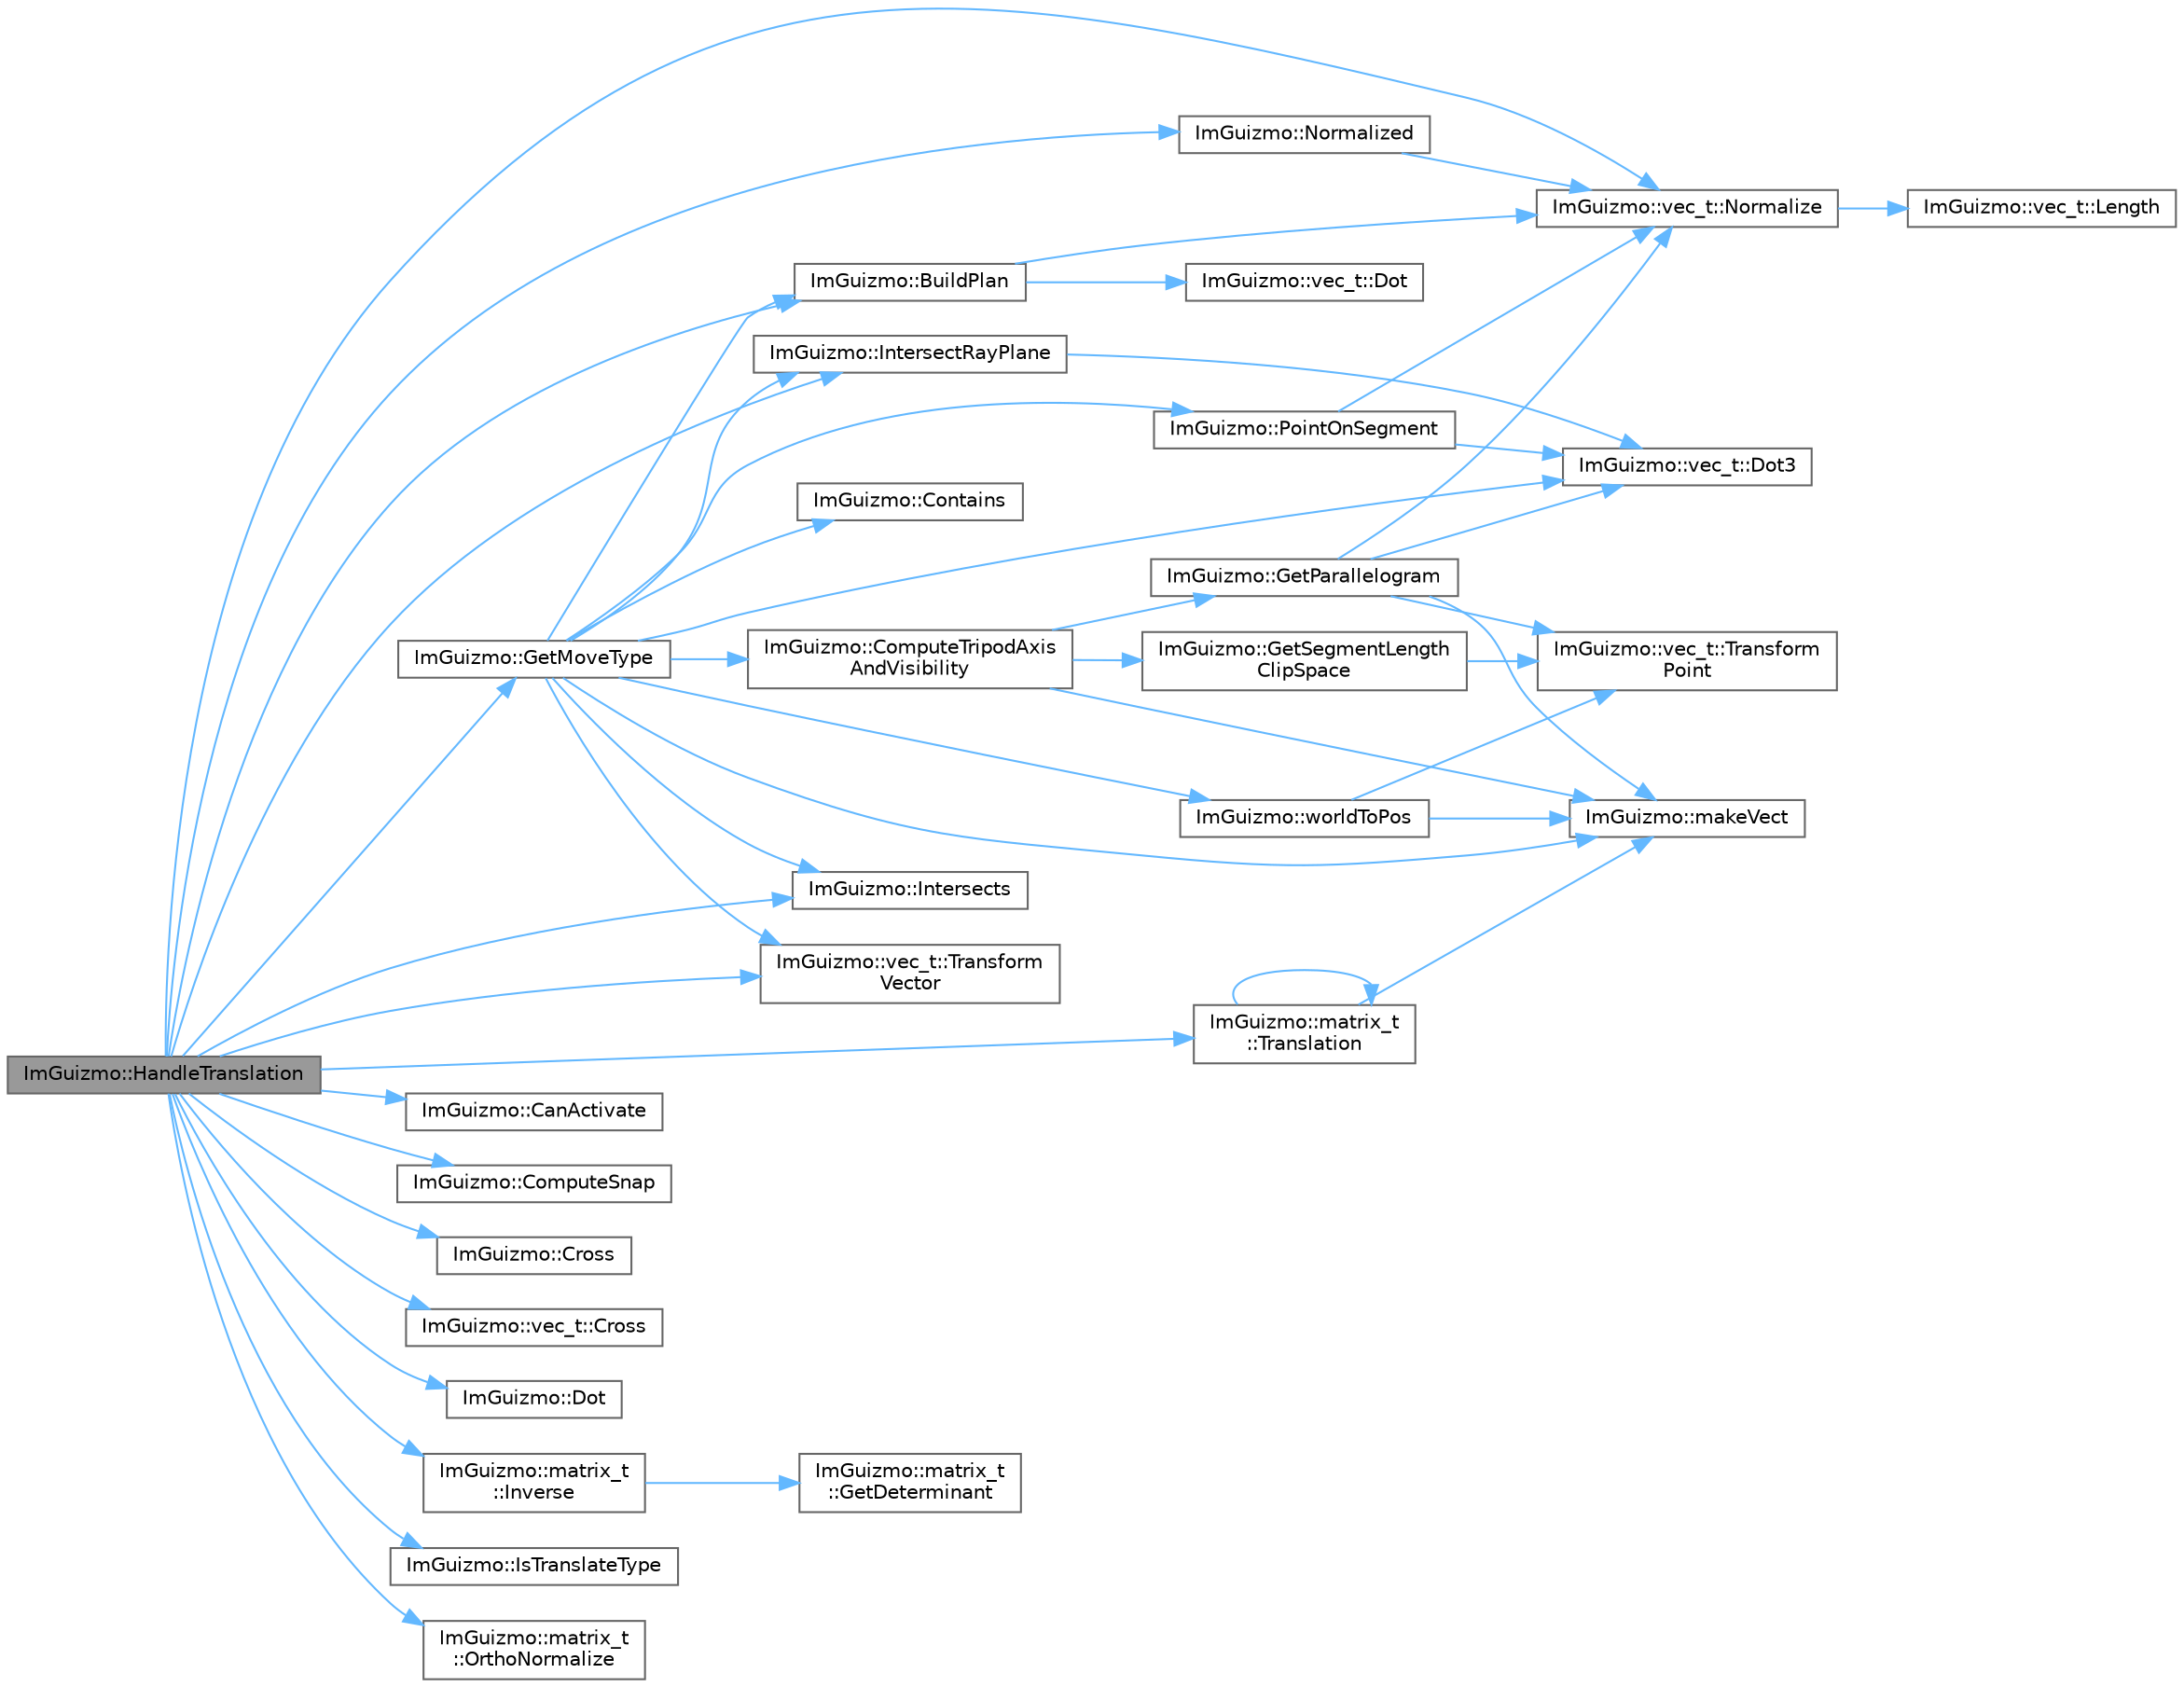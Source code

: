 digraph "ImGuizmo::HandleTranslation"
{
 // LATEX_PDF_SIZE
  bgcolor="transparent";
  edge [fontname=Helvetica,fontsize=10,labelfontname=Helvetica,labelfontsize=10];
  node [fontname=Helvetica,fontsize=10,shape=box,height=0.2,width=0.4];
  rankdir="LR";
  Node1 [id="Node000001",label="ImGuizmo::HandleTranslation",height=0.2,width=0.4,color="gray40", fillcolor="grey60", style="filled", fontcolor="black",tooltip=" "];
  Node1 -> Node2 [id="edge1_Node000001_Node000002",color="steelblue1",style="solid",tooltip=" "];
  Node2 [id="Node000002",label="ImGuizmo::BuildPlan",height=0.2,width=0.4,color="grey40", fillcolor="white", style="filled",URL="$namespace_im_guizmo.html#a9957d966cf6e46e6d9a9915d94c6bad9",tooltip=" "];
  Node2 -> Node3 [id="edge2_Node000002_Node000003",color="steelblue1",style="solid",tooltip=" "];
  Node3 [id="Node000003",label="ImGuizmo::vec_t::Dot",height=0.2,width=0.4,color="grey40", fillcolor="white", style="filled",URL="$struct_im_guizmo_1_1vec__t.html#a5114392eb0c3ffd869c2393465a01484",tooltip=" "];
  Node2 -> Node4 [id="edge3_Node000002_Node000004",color="steelblue1",style="solid",tooltip=" "];
  Node4 [id="Node000004",label="ImGuizmo::vec_t::Normalize",height=0.2,width=0.4,color="grey40", fillcolor="white", style="filled",URL="$struct_im_guizmo_1_1vec__t.html#af017b8aa014292dc855f180448a66579",tooltip=" "];
  Node4 -> Node5 [id="edge4_Node000004_Node000005",color="steelblue1",style="solid",tooltip=" "];
  Node5 [id="Node000005",label="ImGuizmo::vec_t::Length",height=0.2,width=0.4,color="grey40", fillcolor="white", style="filled",URL="$struct_im_guizmo_1_1vec__t.html#a5fdc55e19fe7a468751ab9a8a77ebf23",tooltip=" "];
  Node1 -> Node6 [id="edge5_Node000001_Node000006",color="steelblue1",style="solid",tooltip=" "];
  Node6 [id="Node000006",label="ImGuizmo::CanActivate",height=0.2,width=0.4,color="grey40", fillcolor="white", style="filled",URL="$namespace_im_guizmo.html#aa077cf24bd11603c77ab04278ddc18f4",tooltip=" "];
  Node1 -> Node7 [id="edge6_Node000001_Node000007",color="steelblue1",style="solid",tooltip=" "];
  Node7 [id="Node000007",label="ImGuizmo::ComputeSnap",height=0.2,width=0.4,color="grey40", fillcolor="white", style="filled",URL="$namespace_im_guizmo.html#a92bcd3b47781cb634bf55b63d22ba31e",tooltip=" "];
  Node1 -> Node8 [id="edge7_Node000001_Node000008",color="steelblue1",style="solid",tooltip=" "];
  Node8 [id="Node000008",label="ImGuizmo::Cross",height=0.2,width=0.4,color="grey40", fillcolor="white", style="filled",URL="$namespace_im_guizmo.html#a4ce35a6d2e403a221701a2e8801d5642",tooltip=" "];
  Node1 -> Node9 [id="edge8_Node000001_Node000009",color="steelblue1",style="solid",tooltip=" "];
  Node9 [id="Node000009",label="ImGuizmo::vec_t::Cross",height=0.2,width=0.4,color="grey40", fillcolor="white", style="filled",URL="$struct_im_guizmo_1_1vec__t.html#a0da3b8e0cf1175f4eb0c95c0080b524d",tooltip=" "];
  Node1 -> Node10 [id="edge9_Node000001_Node000010",color="steelblue1",style="solid",tooltip=" "];
  Node10 [id="Node000010",label="ImGuizmo::Dot",height=0.2,width=0.4,color="grey40", fillcolor="white", style="filled",URL="$namespace_im_guizmo.html#aaf7169590757c87a75b7ea5e55bb1e9c",tooltip=" "];
  Node1 -> Node11 [id="edge10_Node000001_Node000011",color="steelblue1",style="solid",tooltip=" "];
  Node11 [id="Node000011",label="ImGuizmo::GetMoveType",height=0.2,width=0.4,color="grey40", fillcolor="white", style="filled",URL="$namespace_im_guizmo.html#aba5d7634d7362b86019d416dd653ac4a",tooltip=" "];
  Node11 -> Node2 [id="edge11_Node000011_Node000002",color="steelblue1",style="solid",tooltip=" "];
  Node11 -> Node12 [id="edge12_Node000011_Node000012",color="steelblue1",style="solid",tooltip=" "];
  Node12 [id="Node000012",label="ImGuizmo::ComputeTripodAxis\lAndVisibility",height=0.2,width=0.4,color="grey40", fillcolor="white", style="filled",URL="$namespace_im_guizmo.html#abf64e5189af3402036c3bc58b91a48df",tooltip=" "];
  Node12 -> Node13 [id="edge13_Node000012_Node000013",color="steelblue1",style="solid",tooltip=" "];
  Node13 [id="Node000013",label="ImGuizmo::GetParallelogram",height=0.2,width=0.4,color="grey40", fillcolor="white", style="filled",URL="$namespace_im_guizmo.html#a6c9d9890fd2ec8a222b526c1f5290e10",tooltip=" "];
  Node13 -> Node14 [id="edge14_Node000013_Node000014",color="steelblue1",style="solid",tooltip=" "];
  Node14 [id="Node000014",label="ImGuizmo::vec_t::Dot3",height=0.2,width=0.4,color="grey40", fillcolor="white", style="filled",URL="$struct_im_guizmo_1_1vec__t.html#af69c3a1f7a5816939c1d19cb4c7ebf76",tooltip=" "];
  Node13 -> Node15 [id="edge15_Node000013_Node000015",color="steelblue1",style="solid",tooltip=" "];
  Node15 [id="Node000015",label="ImGuizmo::makeVect",height=0.2,width=0.4,color="grey40", fillcolor="white", style="filled",URL="$namespace_im_guizmo.html#a640be01f179c80230cd4b7ee9b298456",tooltip=" "];
  Node13 -> Node4 [id="edge16_Node000013_Node000004",color="steelblue1",style="solid",tooltip=" "];
  Node13 -> Node16 [id="edge17_Node000013_Node000016",color="steelblue1",style="solid",tooltip=" "];
  Node16 [id="Node000016",label="ImGuizmo::vec_t::Transform\lPoint",height=0.2,width=0.4,color="grey40", fillcolor="white", style="filled",URL="$struct_im_guizmo_1_1vec__t.html#a904cb32e9200475ae5a9f5c918816dc2",tooltip=" "];
  Node12 -> Node17 [id="edge18_Node000012_Node000017",color="steelblue1",style="solid",tooltip=" "];
  Node17 [id="Node000017",label="ImGuizmo::GetSegmentLength\lClipSpace",height=0.2,width=0.4,color="grey40", fillcolor="white", style="filled",URL="$namespace_im_guizmo.html#a672e34453f8e0303f8d268e29422fe1d",tooltip=" "];
  Node17 -> Node16 [id="edge19_Node000017_Node000016",color="steelblue1",style="solid",tooltip=" "];
  Node12 -> Node15 [id="edge20_Node000012_Node000015",color="steelblue1",style="solid",tooltip=" "];
  Node11 -> Node18 [id="edge21_Node000011_Node000018",color="steelblue1",style="solid",tooltip=" "];
  Node18 [id="Node000018",label="ImGuizmo::Contains",height=0.2,width=0.4,color="grey40", fillcolor="white", style="filled",URL="$namespace_im_guizmo.html#a495d241625c731c03be4b3a764dae2d0",tooltip=" "];
  Node11 -> Node14 [id="edge22_Node000011_Node000014",color="steelblue1",style="solid",tooltip=" "];
  Node11 -> Node19 [id="edge23_Node000011_Node000019",color="steelblue1",style="solid",tooltip=" "];
  Node19 [id="Node000019",label="ImGuizmo::IntersectRayPlane",height=0.2,width=0.4,color="grey40", fillcolor="white", style="filled",URL="$namespace_im_guizmo.html#afcffd45f3c36d533705237a661a4b332",tooltip=" "];
  Node19 -> Node14 [id="edge24_Node000019_Node000014",color="steelblue1",style="solid",tooltip=" "];
  Node11 -> Node20 [id="edge25_Node000011_Node000020",color="steelblue1",style="solid",tooltip=" "];
  Node20 [id="Node000020",label="ImGuizmo::Intersects",height=0.2,width=0.4,color="grey40", fillcolor="white", style="filled",URL="$namespace_im_guizmo.html#a1ab785a4193bf54632444d3fa34890be",tooltip=" "];
  Node11 -> Node15 [id="edge26_Node000011_Node000015",color="steelblue1",style="solid",tooltip=" "];
  Node11 -> Node21 [id="edge27_Node000011_Node000021",color="steelblue1",style="solid",tooltip=" "];
  Node21 [id="Node000021",label="ImGuizmo::PointOnSegment",height=0.2,width=0.4,color="grey40", fillcolor="white", style="filled",URL="$namespace_im_guizmo.html#afa103333ff11245ca16915bf610f2911",tooltip=" "];
  Node21 -> Node14 [id="edge28_Node000021_Node000014",color="steelblue1",style="solid",tooltip=" "];
  Node21 -> Node4 [id="edge29_Node000021_Node000004",color="steelblue1",style="solid",tooltip=" "];
  Node11 -> Node22 [id="edge30_Node000011_Node000022",color="steelblue1",style="solid",tooltip=" "];
  Node22 [id="Node000022",label="ImGuizmo::vec_t::Transform\lVector",height=0.2,width=0.4,color="grey40", fillcolor="white", style="filled",URL="$struct_im_guizmo_1_1vec__t.html#af803c601b07db954f6df8e40b056bded",tooltip=" "];
  Node11 -> Node23 [id="edge31_Node000011_Node000023",color="steelblue1",style="solid",tooltip=" "];
  Node23 [id="Node000023",label="ImGuizmo::worldToPos",height=0.2,width=0.4,color="grey40", fillcolor="white", style="filled",URL="$namespace_im_guizmo.html#abb3202afd314281c19295b1ba03f9665",tooltip=" "];
  Node23 -> Node15 [id="edge32_Node000023_Node000015",color="steelblue1",style="solid",tooltip=" "];
  Node23 -> Node16 [id="edge33_Node000023_Node000016",color="steelblue1",style="solid",tooltip=" "];
  Node1 -> Node19 [id="edge34_Node000001_Node000019",color="steelblue1",style="solid",tooltip=" "];
  Node1 -> Node20 [id="edge35_Node000001_Node000020",color="steelblue1",style="solid",tooltip=" "];
  Node1 -> Node24 [id="edge36_Node000001_Node000024",color="steelblue1",style="solid",tooltip=" "];
  Node24 [id="Node000024",label="ImGuizmo::matrix_t\l::Inverse",height=0.2,width=0.4,color="grey40", fillcolor="white", style="filled",URL="$struct_im_guizmo_1_1matrix__t.html#a8a0e24127eb60b7b4e0049488569c567",tooltip=" "];
  Node24 -> Node25 [id="edge37_Node000024_Node000025",color="steelblue1",style="solid",tooltip=" "];
  Node25 [id="Node000025",label="ImGuizmo::matrix_t\l::GetDeterminant",height=0.2,width=0.4,color="grey40", fillcolor="white", style="filled",URL="$struct_im_guizmo_1_1matrix__t.html#a56d2d5ba7efc096d369aae01ef0e1da8",tooltip=" "];
  Node1 -> Node26 [id="edge38_Node000001_Node000026",color="steelblue1",style="solid",tooltip=" "];
  Node26 [id="Node000026",label="ImGuizmo::IsTranslateType",height=0.2,width=0.4,color="grey40", fillcolor="white", style="filled",URL="$namespace_im_guizmo.html#a1e29e9c82a2b9433cc83cdafd41ad74e",tooltip=" "];
  Node1 -> Node4 [id="edge39_Node000001_Node000004",color="steelblue1",style="solid",tooltip=" "];
  Node1 -> Node27 [id="edge40_Node000001_Node000027",color="steelblue1",style="solid",tooltip=" "];
  Node27 [id="Node000027",label="ImGuizmo::Normalized",height=0.2,width=0.4,color="grey40", fillcolor="white", style="filled",URL="$namespace_im_guizmo.html#a1619646543d1daf5ef5b8edc6060dd81",tooltip=" "];
  Node27 -> Node4 [id="edge41_Node000027_Node000004",color="steelblue1",style="solid",tooltip=" "];
  Node1 -> Node28 [id="edge42_Node000001_Node000028",color="steelblue1",style="solid",tooltip=" "];
  Node28 [id="Node000028",label="ImGuizmo::matrix_t\l::OrthoNormalize",height=0.2,width=0.4,color="grey40", fillcolor="white", style="filled",URL="$struct_im_guizmo_1_1matrix__t.html#a230d5d19800a0aca753e1c324dcda9d7",tooltip=" "];
  Node1 -> Node22 [id="edge43_Node000001_Node000022",color="steelblue1",style="solid",tooltip=" "];
  Node1 -> Node29 [id="edge44_Node000001_Node000029",color="steelblue1",style="solid",tooltip=" "];
  Node29 [id="Node000029",label="ImGuizmo::matrix_t\l::Translation",height=0.2,width=0.4,color="grey40", fillcolor="white", style="filled",URL="$struct_im_guizmo_1_1matrix__t.html#a1a91d7a06f60933bc28ff9151c77f551",tooltip=" "];
  Node29 -> Node15 [id="edge45_Node000029_Node000015",color="steelblue1",style="solid",tooltip=" "];
  Node29 -> Node29 [id="edge46_Node000029_Node000029",color="steelblue1",style="solid",tooltip=" "];
}
